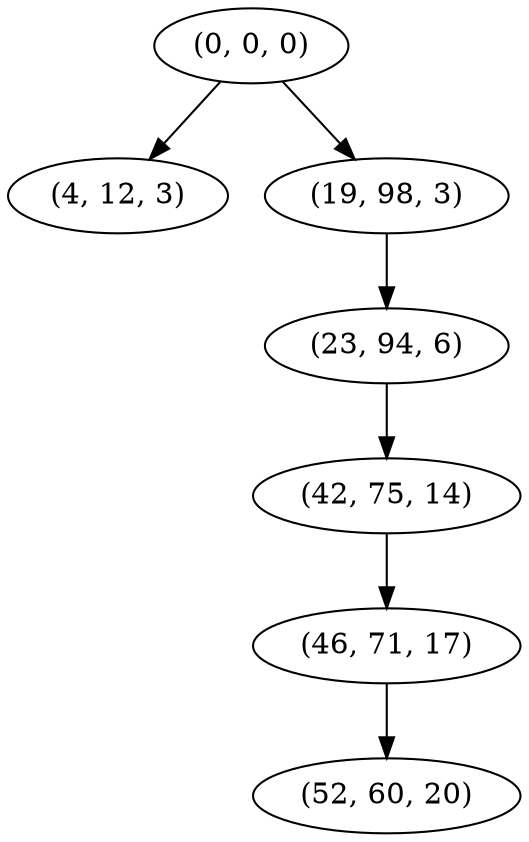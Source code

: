 digraph tree {
    "(0, 0, 0)";
    "(4, 12, 3)";
    "(19, 98, 3)";
    "(23, 94, 6)";
    "(42, 75, 14)";
    "(46, 71, 17)";
    "(52, 60, 20)";
    "(0, 0, 0)" -> "(4, 12, 3)";
    "(0, 0, 0)" -> "(19, 98, 3)";
    "(19, 98, 3)" -> "(23, 94, 6)";
    "(23, 94, 6)" -> "(42, 75, 14)";
    "(42, 75, 14)" -> "(46, 71, 17)";
    "(46, 71, 17)" -> "(52, 60, 20)";
}
